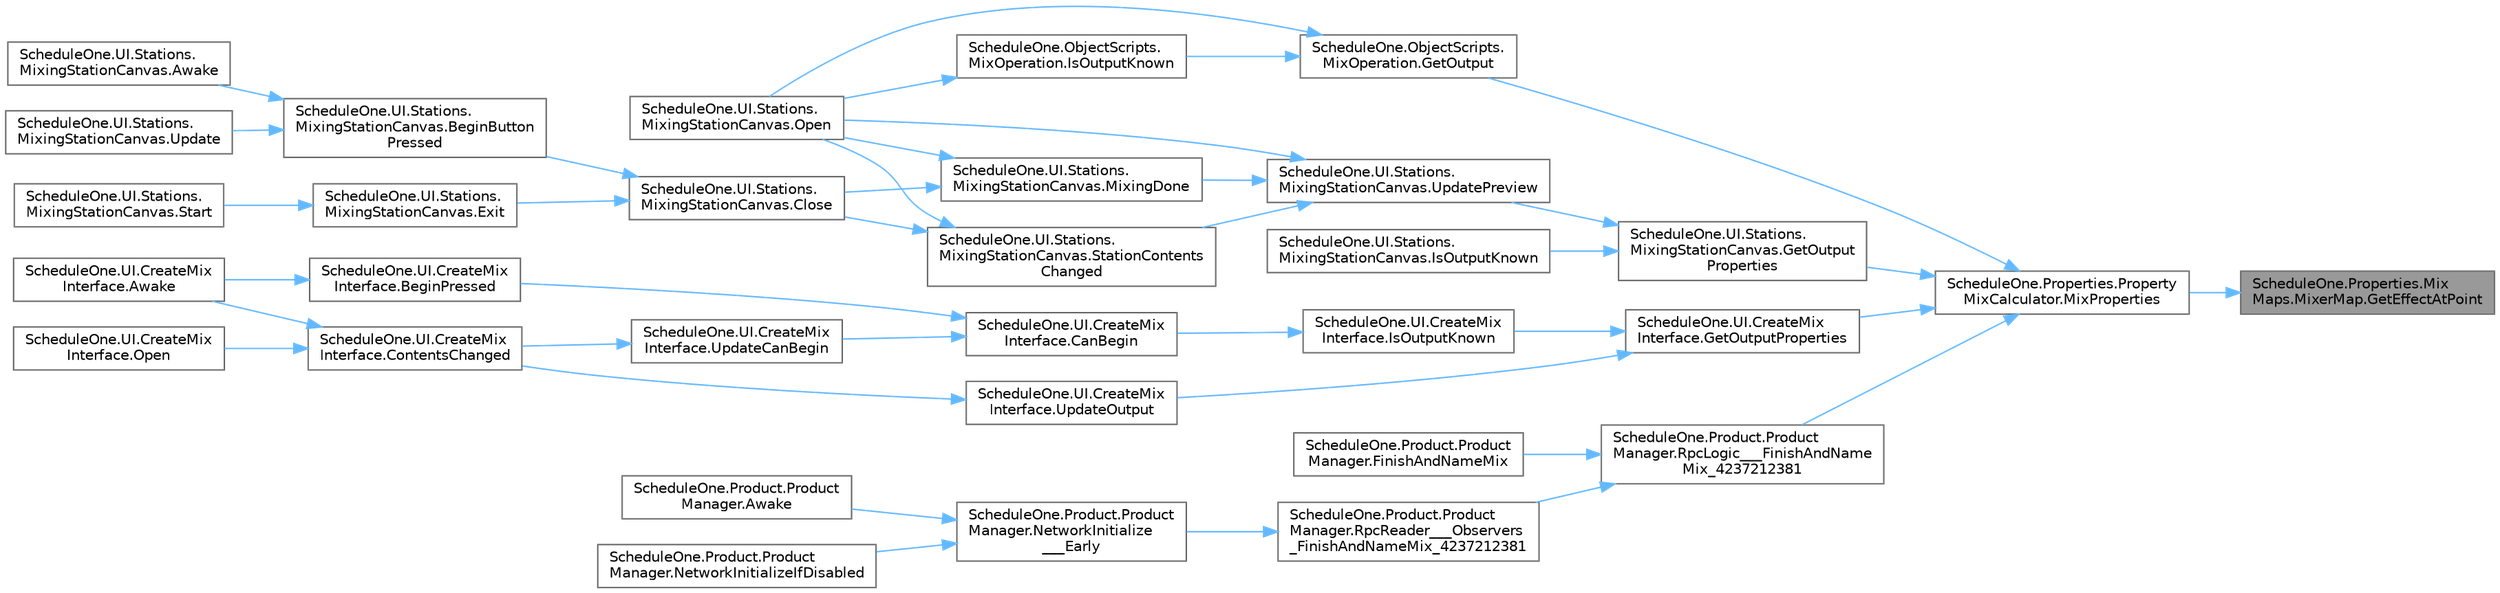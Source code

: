 digraph "ScheduleOne.Properties.MixMaps.MixerMap.GetEffectAtPoint"
{
 // LATEX_PDF_SIZE
  bgcolor="transparent";
  edge [fontname=Helvetica,fontsize=10,labelfontname=Helvetica,labelfontsize=10];
  node [fontname=Helvetica,fontsize=10,shape=box,height=0.2,width=0.4];
  rankdir="RL";
  Node1 [id="Node000001",label="ScheduleOne.Properties.Mix\lMaps.MixerMap.GetEffectAtPoint",height=0.2,width=0.4,color="gray40", fillcolor="grey60", style="filled", fontcolor="black",tooltip=" "];
  Node1 -> Node2 [id="edge1_Node000001_Node000002",dir="back",color="steelblue1",style="solid",tooltip=" "];
  Node2 [id="Node000002",label="ScheduleOne.Properties.Property\lMixCalculator.MixProperties",height=0.2,width=0.4,color="grey40", fillcolor="white", style="filled",URL="$class_schedule_one_1_1_properties_1_1_property_mix_calculator.html#a71c162a3f78689ac788b58aee9609514",tooltip=" "];
  Node2 -> Node3 [id="edge2_Node000002_Node000003",dir="back",color="steelblue1",style="solid",tooltip=" "];
  Node3 [id="Node000003",label="ScheduleOne.ObjectScripts.\lMixOperation.GetOutput",height=0.2,width=0.4,color="grey40", fillcolor="white", style="filled",URL="$class_schedule_one_1_1_object_scripts_1_1_mix_operation.html#a681b95bb2b3eedba0db3fc2e26fbf2b6",tooltip=" "];
  Node3 -> Node4 [id="edge3_Node000003_Node000004",dir="back",color="steelblue1",style="solid",tooltip=" "];
  Node4 [id="Node000004",label="ScheduleOne.ObjectScripts.\lMixOperation.IsOutputKnown",height=0.2,width=0.4,color="grey40", fillcolor="white", style="filled",URL="$class_schedule_one_1_1_object_scripts_1_1_mix_operation.html#a1a0262ff7bf154a15562a0dcfbf46022",tooltip=" "];
  Node4 -> Node5 [id="edge4_Node000004_Node000005",dir="back",color="steelblue1",style="solid",tooltip=" "];
  Node5 [id="Node000005",label="ScheduleOne.UI.Stations.\lMixingStationCanvas.Open",height=0.2,width=0.4,color="grey40", fillcolor="white", style="filled",URL="$class_schedule_one_1_1_u_i_1_1_stations_1_1_mixing_station_canvas.html#a2a0d20b3dae168a54debd0aa0abe5067",tooltip=" "];
  Node3 -> Node5 [id="edge5_Node000003_Node000005",dir="back",color="steelblue1",style="solid",tooltip=" "];
  Node2 -> Node6 [id="edge6_Node000002_Node000006",dir="back",color="steelblue1",style="solid",tooltip=" "];
  Node6 [id="Node000006",label="ScheduleOne.UI.CreateMix\lInterface.GetOutputProperties",height=0.2,width=0.4,color="grey40", fillcolor="white", style="filled",URL="$class_schedule_one_1_1_u_i_1_1_create_mix_interface.html#a2acdc48a5fe675d523c79d0eb9ab358a",tooltip=" "];
  Node6 -> Node7 [id="edge7_Node000006_Node000007",dir="back",color="steelblue1",style="solid",tooltip=" "];
  Node7 [id="Node000007",label="ScheduleOne.UI.CreateMix\lInterface.IsOutputKnown",height=0.2,width=0.4,color="grey40", fillcolor="white", style="filled",URL="$class_schedule_one_1_1_u_i_1_1_create_mix_interface.html#a6c07f09b3ac5b33d601076f63c57b0e0",tooltip=" "];
  Node7 -> Node8 [id="edge8_Node000007_Node000008",dir="back",color="steelblue1",style="solid",tooltip=" "];
  Node8 [id="Node000008",label="ScheduleOne.UI.CreateMix\lInterface.CanBegin",height=0.2,width=0.4,color="grey40", fillcolor="white", style="filled",URL="$class_schedule_one_1_1_u_i_1_1_create_mix_interface.html#a764da2a01753f51b7f9d593ad81e6601",tooltip=" "];
  Node8 -> Node9 [id="edge9_Node000008_Node000009",dir="back",color="steelblue1",style="solid",tooltip=" "];
  Node9 [id="Node000009",label="ScheduleOne.UI.CreateMix\lInterface.BeginPressed",height=0.2,width=0.4,color="grey40", fillcolor="white", style="filled",URL="$class_schedule_one_1_1_u_i_1_1_create_mix_interface.html#a11b628360aab5982b6cb4dd1594be871",tooltip=" "];
  Node9 -> Node10 [id="edge10_Node000009_Node000010",dir="back",color="steelblue1",style="solid",tooltip=" "];
  Node10 [id="Node000010",label="ScheduleOne.UI.CreateMix\lInterface.Awake",height=0.2,width=0.4,color="grey40", fillcolor="white", style="filled",URL="$class_schedule_one_1_1_u_i_1_1_create_mix_interface.html#af30c0a2586aa96abbf3f2df2e980b2f3",tooltip=" "];
  Node8 -> Node11 [id="edge11_Node000008_Node000011",dir="back",color="steelblue1",style="solid",tooltip=" "];
  Node11 [id="Node000011",label="ScheduleOne.UI.CreateMix\lInterface.UpdateCanBegin",height=0.2,width=0.4,color="grey40", fillcolor="white", style="filled",URL="$class_schedule_one_1_1_u_i_1_1_create_mix_interface.html#a8781c9fee02489b6fc4d8362752ffef7",tooltip=" "];
  Node11 -> Node12 [id="edge12_Node000011_Node000012",dir="back",color="steelblue1",style="solid",tooltip=" "];
  Node12 [id="Node000012",label="ScheduleOne.UI.CreateMix\lInterface.ContentsChanged",height=0.2,width=0.4,color="grey40", fillcolor="white", style="filled",URL="$class_schedule_one_1_1_u_i_1_1_create_mix_interface.html#ae6123ba64992a153a4ab0684e17f1df1",tooltip=" "];
  Node12 -> Node10 [id="edge13_Node000012_Node000010",dir="back",color="steelblue1",style="solid",tooltip=" "];
  Node12 -> Node13 [id="edge14_Node000012_Node000013",dir="back",color="steelblue1",style="solid",tooltip=" "];
  Node13 [id="Node000013",label="ScheduleOne.UI.CreateMix\lInterface.Open",height=0.2,width=0.4,color="grey40", fillcolor="white", style="filled",URL="$class_schedule_one_1_1_u_i_1_1_create_mix_interface.html#a096fc8b76a5596fe5d829db4486a3c17",tooltip=" "];
  Node6 -> Node14 [id="edge15_Node000006_Node000014",dir="back",color="steelblue1",style="solid",tooltip=" "];
  Node14 [id="Node000014",label="ScheduleOne.UI.CreateMix\lInterface.UpdateOutput",height=0.2,width=0.4,color="grey40", fillcolor="white", style="filled",URL="$class_schedule_one_1_1_u_i_1_1_create_mix_interface.html#abe5a294d0650bf3fc7bb267cb5591c72",tooltip=" "];
  Node14 -> Node12 [id="edge16_Node000014_Node000012",dir="back",color="steelblue1",style="solid",tooltip=" "];
  Node2 -> Node15 [id="edge17_Node000002_Node000015",dir="back",color="steelblue1",style="solid",tooltip=" "];
  Node15 [id="Node000015",label="ScheduleOne.UI.Stations.\lMixingStationCanvas.GetOutput\lProperties",height=0.2,width=0.4,color="grey40", fillcolor="white", style="filled",URL="$class_schedule_one_1_1_u_i_1_1_stations_1_1_mixing_station_canvas.html#af3eb2de21be46958b26ba580597b8c9b",tooltip=" "];
  Node15 -> Node16 [id="edge18_Node000015_Node000016",dir="back",color="steelblue1",style="solid",tooltip=" "];
  Node16 [id="Node000016",label="ScheduleOne.UI.Stations.\lMixingStationCanvas.IsOutputKnown",height=0.2,width=0.4,color="grey40", fillcolor="white", style="filled",URL="$class_schedule_one_1_1_u_i_1_1_stations_1_1_mixing_station_canvas.html#ad1d80518223ba01aba09efffa8426c44",tooltip=" "];
  Node15 -> Node17 [id="edge19_Node000015_Node000017",dir="back",color="steelblue1",style="solid",tooltip=" "];
  Node17 [id="Node000017",label="ScheduleOne.UI.Stations.\lMixingStationCanvas.UpdatePreview",height=0.2,width=0.4,color="grey40", fillcolor="white", style="filled",URL="$class_schedule_one_1_1_u_i_1_1_stations_1_1_mixing_station_canvas.html#ade87efd7f4d96ecf1dfca7cd9192be35",tooltip=" "];
  Node17 -> Node18 [id="edge20_Node000017_Node000018",dir="back",color="steelblue1",style="solid",tooltip=" "];
  Node18 [id="Node000018",label="ScheduleOne.UI.Stations.\lMixingStationCanvas.MixingDone",height=0.2,width=0.4,color="grey40", fillcolor="white", style="filled",URL="$class_schedule_one_1_1_u_i_1_1_stations_1_1_mixing_station_canvas.html#a17574b4bbc2587001cabe081220682b3",tooltip=" "];
  Node18 -> Node19 [id="edge21_Node000018_Node000019",dir="back",color="steelblue1",style="solid",tooltip=" "];
  Node19 [id="Node000019",label="ScheduleOne.UI.Stations.\lMixingStationCanvas.Close",height=0.2,width=0.4,color="grey40", fillcolor="white", style="filled",URL="$class_schedule_one_1_1_u_i_1_1_stations_1_1_mixing_station_canvas.html#a9fdf4a2bba1426b660cc6a73f444c3c5",tooltip=" "];
  Node19 -> Node20 [id="edge22_Node000019_Node000020",dir="back",color="steelblue1",style="solid",tooltip=" "];
  Node20 [id="Node000020",label="ScheduleOne.UI.Stations.\lMixingStationCanvas.BeginButton\lPressed",height=0.2,width=0.4,color="grey40", fillcolor="white", style="filled",URL="$class_schedule_one_1_1_u_i_1_1_stations_1_1_mixing_station_canvas.html#ac5629dc8817c1741bfc1b309db02cc80",tooltip=" "];
  Node20 -> Node21 [id="edge23_Node000020_Node000021",dir="back",color="steelblue1",style="solid",tooltip=" "];
  Node21 [id="Node000021",label="ScheduleOne.UI.Stations.\lMixingStationCanvas.Awake",height=0.2,width=0.4,color="grey40", fillcolor="white", style="filled",URL="$class_schedule_one_1_1_u_i_1_1_stations_1_1_mixing_station_canvas.html#a785e4fbb7fe7df93ad13007e76ddfa6d",tooltip=" "];
  Node20 -> Node22 [id="edge24_Node000020_Node000022",dir="back",color="steelblue1",style="solid",tooltip=" "];
  Node22 [id="Node000022",label="ScheduleOne.UI.Stations.\lMixingStationCanvas.Update",height=0.2,width=0.4,color="grey40", fillcolor="white", style="filled",URL="$class_schedule_one_1_1_u_i_1_1_stations_1_1_mixing_station_canvas.html#ae535bcb0cb01734ca7a7a8f3cc0ca26b",tooltip=" "];
  Node19 -> Node23 [id="edge25_Node000019_Node000023",dir="back",color="steelblue1",style="solid",tooltip=" "];
  Node23 [id="Node000023",label="ScheduleOne.UI.Stations.\lMixingStationCanvas.Exit",height=0.2,width=0.4,color="grey40", fillcolor="white", style="filled",URL="$class_schedule_one_1_1_u_i_1_1_stations_1_1_mixing_station_canvas.html#a1ee9c253fe3958be9b88ba2975bbbe83",tooltip=" "];
  Node23 -> Node24 [id="edge26_Node000023_Node000024",dir="back",color="steelblue1",style="solid",tooltip=" "];
  Node24 [id="Node000024",label="ScheduleOne.UI.Stations.\lMixingStationCanvas.Start",height=0.2,width=0.4,color="grey40", fillcolor="white", style="filled",URL="$class_schedule_one_1_1_u_i_1_1_stations_1_1_mixing_station_canvas.html#a2755f7b5f2e6399a6821f901ab9e1aad",tooltip=" "];
  Node18 -> Node5 [id="edge27_Node000018_Node000005",dir="back",color="steelblue1",style="solid",tooltip=" "];
  Node17 -> Node5 [id="edge28_Node000017_Node000005",dir="back",color="steelblue1",style="solid",tooltip=" "];
  Node17 -> Node25 [id="edge29_Node000017_Node000025",dir="back",color="steelblue1",style="solid",tooltip=" "];
  Node25 [id="Node000025",label="ScheduleOne.UI.Stations.\lMixingStationCanvas.StationContents\lChanged",height=0.2,width=0.4,color="grey40", fillcolor="white", style="filled",URL="$class_schedule_one_1_1_u_i_1_1_stations_1_1_mixing_station_canvas.html#a06cb1b7030dd29998297139997e6a687",tooltip=" "];
  Node25 -> Node19 [id="edge30_Node000025_Node000019",dir="back",color="steelblue1",style="solid",tooltip=" "];
  Node25 -> Node5 [id="edge31_Node000025_Node000005",dir="back",color="steelblue1",style="solid",tooltip=" "];
  Node2 -> Node26 [id="edge32_Node000002_Node000026",dir="back",color="steelblue1",style="solid",tooltip=" "];
  Node26 [id="Node000026",label="ScheduleOne.Product.Product\lManager.RpcLogic___FinishAndName\lMix_4237212381",height=0.2,width=0.4,color="grey40", fillcolor="white", style="filled",URL="$class_schedule_one_1_1_product_1_1_product_manager.html#adb1947ad672ede01eaf63f0227c17e8d",tooltip=" "];
  Node26 -> Node27 [id="edge33_Node000026_Node000027",dir="back",color="steelblue1",style="solid",tooltip=" "];
  Node27 [id="Node000027",label="ScheduleOne.Product.Product\lManager.FinishAndNameMix",height=0.2,width=0.4,color="grey40", fillcolor="white", style="filled",URL="$class_schedule_one_1_1_product_1_1_product_manager.html#a58295c0b9fdb4b562b361d62e12da568",tooltip=" "];
  Node26 -> Node28 [id="edge34_Node000026_Node000028",dir="back",color="steelblue1",style="solid",tooltip=" "];
  Node28 [id="Node000028",label="ScheduleOne.Product.Product\lManager.RpcReader___Observers\l_FinishAndNameMix_4237212381",height=0.2,width=0.4,color="grey40", fillcolor="white", style="filled",URL="$class_schedule_one_1_1_product_1_1_product_manager.html#ad378d53c6f7ce3ce9a389841c569ac79",tooltip=" "];
  Node28 -> Node29 [id="edge35_Node000028_Node000029",dir="back",color="steelblue1",style="solid",tooltip=" "];
  Node29 [id="Node000029",label="ScheduleOne.Product.Product\lManager.NetworkInitialize\l___Early",height=0.2,width=0.4,color="grey40", fillcolor="white", style="filled",URL="$class_schedule_one_1_1_product_1_1_product_manager.html#abae6d9c12b99c2a52bcbea8dae381ebe",tooltip=" "];
  Node29 -> Node30 [id="edge36_Node000029_Node000030",dir="back",color="steelblue1",style="solid",tooltip=" "];
  Node30 [id="Node000030",label="ScheduleOne.Product.Product\lManager.Awake",height=0.2,width=0.4,color="grey40", fillcolor="white", style="filled",URL="$class_schedule_one_1_1_product_1_1_product_manager.html#aeb5d4c7c493c6dd3204d774ec47d1278",tooltip=" "];
  Node29 -> Node31 [id="edge37_Node000029_Node000031",dir="back",color="steelblue1",style="solid",tooltip=" "];
  Node31 [id="Node000031",label="ScheduleOne.Product.Product\lManager.NetworkInitializeIfDisabled",height=0.2,width=0.4,color="grey40", fillcolor="white", style="filled",URL="$class_schedule_one_1_1_product_1_1_product_manager.html#a86b0ebc88508ec267226a717914721da",tooltip=" "];
}
